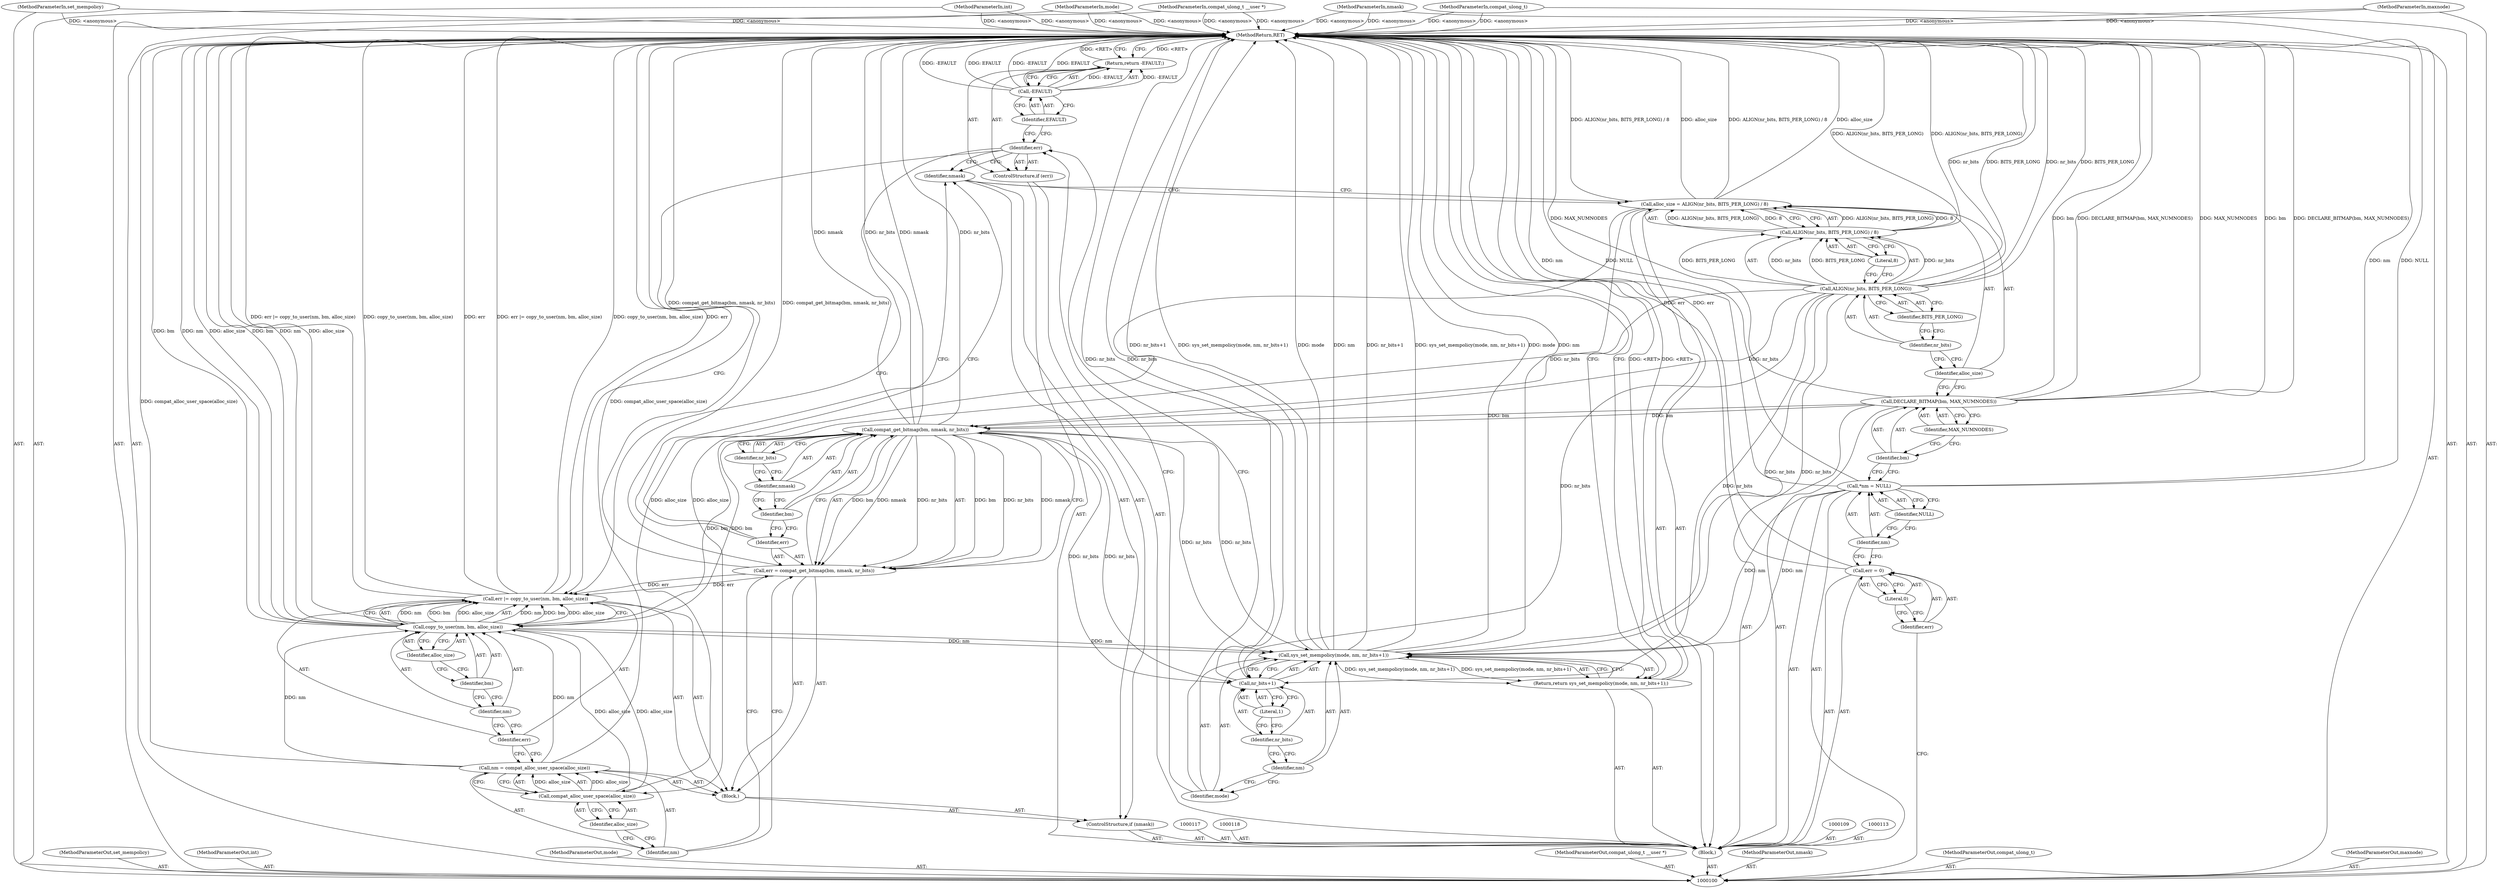 digraph "1_linux_cf01fb9985e8deb25ccf0ea54d916b8871ae0e62" {
"1000160" [label="(MethodReturn,RET)"];
"1000101" [label="(MethodParameterIn,set_mempolicy)"];
"1000230" [label="(MethodParameterOut,set_mempolicy)"];
"1000102" [label="(MethodParameterIn,int)"];
"1000231" [label="(MethodParameterOut,int)"];
"1000103" [label="(MethodParameterIn,mode)"];
"1000232" [label="(MethodParameterOut,mode)"];
"1000104" [label="(MethodParameterIn,compat_ulong_t __user *)"];
"1000233" [label="(MethodParameterOut,compat_ulong_t __user *)"];
"1000105" [label="(MethodParameterIn,nmask)"];
"1000234" [label="(MethodParameterOut,nmask)"];
"1000124" [label="(Call,ALIGN(nr_bits, BITS_PER_LONG) / 8)"];
"1000125" [label="(Call,ALIGN(nr_bits, BITS_PER_LONG))"];
"1000122" [label="(Call,alloc_size = ALIGN(nr_bits, BITS_PER_LONG) / 8)"];
"1000123" [label="(Identifier,alloc_size)"];
"1000126" [label="(Identifier,nr_bits)"];
"1000127" [label="(Identifier,BITS_PER_LONG)"];
"1000128" [label="(Literal,8)"];
"1000131" [label="(Block,)"];
"1000129" [label="(ControlStructure,if (nmask))"];
"1000130" [label="(Identifier,nmask)"];
"1000132" [label="(Call,err = compat_get_bitmap(bm, nmask, nr_bits))"];
"1000133" [label="(Identifier,err)"];
"1000135" [label="(Identifier,bm)"];
"1000136" [label="(Identifier,nmask)"];
"1000137" [label="(Identifier,nr_bits)"];
"1000134" [label="(Call,compat_get_bitmap(bm, nmask, nr_bits))"];
"1000138" [label="(Call,nm = compat_alloc_user_space(alloc_size))"];
"1000139" [label="(Identifier,nm)"];
"1000141" [label="(Identifier,alloc_size)"];
"1000140" [label="(Call,compat_alloc_user_space(alloc_size))"];
"1000142" [label="(Call,err |= copy_to_user(nm, bm, alloc_size))"];
"1000143" [label="(Identifier,err)"];
"1000145" [label="(Identifier,nm)"];
"1000146" [label="(Identifier,bm)"];
"1000147" [label="(Identifier,alloc_size)"];
"1000144" [label="(Call,copy_to_user(nm, bm, alloc_size))"];
"1000148" [label="(ControlStructure,if (err))"];
"1000149" [label="(Identifier,err)"];
"1000152" [label="(Identifier,EFAULT)"];
"1000150" [label="(Return,return -EFAULT;)"];
"1000151" [label="(Call,-EFAULT)"];
"1000106" [label="(MethodParameterIn,compat_ulong_t)"];
"1000235" [label="(MethodParameterOut,compat_ulong_t)"];
"1000107" [label="(MethodParameterIn,maxnode)"];
"1000236" [label="(MethodParameterOut,maxnode)"];
"1000153" [label="(Return,return sys_set_mempolicy(mode, nm, nr_bits+1);)"];
"1000155" [label="(Identifier,mode)"];
"1000156" [label="(Identifier,nm)"];
"1000157" [label="(Call,nr_bits+1)"];
"1000158" [label="(Identifier,nr_bits)"];
"1000159" [label="(Literal,1)"];
"1000154" [label="(Call,sys_set_mempolicy(mode, nm, nr_bits+1))"];
"1000108" [label="(Block,)"];
"1000112" [label="(Literal,0)"];
"1000110" [label="(Call,err = 0)"];
"1000111" [label="(Identifier,err)"];
"1000114" [label="(Call,*nm = NULL)"];
"1000115" [label="(Identifier,nm)"];
"1000116" [label="(Identifier,NULL)"];
"1000120" [label="(Identifier,bm)"];
"1000119" [label="(Call,DECLARE_BITMAP(bm, MAX_NUMNODES))"];
"1000121" [label="(Identifier,MAX_NUMNODES)"];
"1000160" -> "1000100"  [label="AST: "];
"1000160" -> "1000150"  [label="CFG: "];
"1000160" -> "1000153"  [label="CFG: "];
"1000153" -> "1000160"  [label="DDG: <RET>"];
"1000125" -> "1000160"  [label="DDG: nr_bits"];
"1000125" -> "1000160"  [label="DDG: BITS_PER_LONG"];
"1000142" -> "1000160"  [label="DDG: err |= copy_to_user(nm, bm, alloc_size)"];
"1000142" -> "1000160"  [label="DDG: copy_to_user(nm, bm, alloc_size)"];
"1000142" -> "1000160"  [label="DDG: err"];
"1000124" -> "1000160"  [label="DDG: ALIGN(nr_bits, BITS_PER_LONG)"];
"1000154" -> "1000160"  [label="DDG: nr_bits+1"];
"1000154" -> "1000160"  [label="DDG: sys_set_mempolicy(mode, nm, nr_bits+1)"];
"1000154" -> "1000160"  [label="DDG: mode"];
"1000154" -> "1000160"  [label="DDG: nm"];
"1000104" -> "1000160"  [label="DDG: <anonymous>"];
"1000105" -> "1000160"  [label="DDG: <anonymous>"];
"1000102" -> "1000160"  [label="DDG: <anonymous>"];
"1000119" -> "1000160"  [label="DDG: DECLARE_BITMAP(bm, MAX_NUMNODES)"];
"1000119" -> "1000160"  [label="DDG: MAX_NUMNODES"];
"1000119" -> "1000160"  [label="DDG: bm"];
"1000144" -> "1000160"  [label="DDG: bm"];
"1000144" -> "1000160"  [label="DDG: nm"];
"1000144" -> "1000160"  [label="DDG: alloc_size"];
"1000122" -> "1000160"  [label="DDG: ALIGN(nr_bits, BITS_PER_LONG) / 8"];
"1000122" -> "1000160"  [label="DDG: alloc_size"];
"1000107" -> "1000160"  [label="DDG: <anonymous>"];
"1000151" -> "1000160"  [label="DDG: -EFAULT"];
"1000151" -> "1000160"  [label="DDG: EFAULT"];
"1000138" -> "1000160"  [label="DDG: compat_alloc_user_space(alloc_size)"];
"1000132" -> "1000160"  [label="DDG: compat_get_bitmap(bm, nmask, nr_bits)"];
"1000157" -> "1000160"  [label="DDG: nr_bits"];
"1000103" -> "1000160"  [label="DDG: <anonymous>"];
"1000114" -> "1000160"  [label="DDG: nm"];
"1000114" -> "1000160"  [label="DDG: NULL"];
"1000101" -> "1000160"  [label="DDG: <anonymous>"];
"1000134" -> "1000160"  [label="DDG: nmask"];
"1000134" -> "1000160"  [label="DDG: nr_bits"];
"1000110" -> "1000160"  [label="DDG: err"];
"1000106" -> "1000160"  [label="DDG: <anonymous>"];
"1000150" -> "1000160"  [label="DDG: <RET>"];
"1000101" -> "1000100"  [label="AST: "];
"1000101" -> "1000160"  [label="DDG: <anonymous>"];
"1000230" -> "1000100"  [label="AST: "];
"1000102" -> "1000100"  [label="AST: "];
"1000102" -> "1000160"  [label="DDG: <anonymous>"];
"1000231" -> "1000100"  [label="AST: "];
"1000103" -> "1000100"  [label="AST: "];
"1000103" -> "1000160"  [label="DDG: <anonymous>"];
"1000232" -> "1000100"  [label="AST: "];
"1000104" -> "1000100"  [label="AST: "];
"1000104" -> "1000160"  [label="DDG: <anonymous>"];
"1000233" -> "1000100"  [label="AST: "];
"1000105" -> "1000100"  [label="AST: "];
"1000105" -> "1000160"  [label="DDG: <anonymous>"];
"1000234" -> "1000100"  [label="AST: "];
"1000124" -> "1000122"  [label="AST: "];
"1000124" -> "1000128"  [label="CFG: "];
"1000125" -> "1000124"  [label="AST: "];
"1000128" -> "1000124"  [label="AST: "];
"1000122" -> "1000124"  [label="CFG: "];
"1000124" -> "1000160"  [label="DDG: ALIGN(nr_bits, BITS_PER_LONG)"];
"1000124" -> "1000122"  [label="DDG: ALIGN(nr_bits, BITS_PER_LONG)"];
"1000124" -> "1000122"  [label="DDG: 8"];
"1000125" -> "1000124"  [label="DDG: nr_bits"];
"1000125" -> "1000124"  [label="DDG: BITS_PER_LONG"];
"1000125" -> "1000124"  [label="AST: "];
"1000125" -> "1000127"  [label="CFG: "];
"1000126" -> "1000125"  [label="AST: "];
"1000127" -> "1000125"  [label="AST: "];
"1000128" -> "1000125"  [label="CFG: "];
"1000125" -> "1000160"  [label="DDG: nr_bits"];
"1000125" -> "1000160"  [label="DDG: BITS_PER_LONG"];
"1000125" -> "1000124"  [label="DDG: nr_bits"];
"1000125" -> "1000124"  [label="DDG: BITS_PER_LONG"];
"1000125" -> "1000134"  [label="DDG: nr_bits"];
"1000125" -> "1000154"  [label="DDG: nr_bits"];
"1000125" -> "1000157"  [label="DDG: nr_bits"];
"1000122" -> "1000108"  [label="AST: "];
"1000122" -> "1000124"  [label="CFG: "];
"1000123" -> "1000122"  [label="AST: "];
"1000124" -> "1000122"  [label="AST: "];
"1000130" -> "1000122"  [label="CFG: "];
"1000122" -> "1000160"  [label="DDG: ALIGN(nr_bits, BITS_PER_LONG) / 8"];
"1000122" -> "1000160"  [label="DDG: alloc_size"];
"1000124" -> "1000122"  [label="DDG: ALIGN(nr_bits, BITS_PER_LONG)"];
"1000124" -> "1000122"  [label="DDG: 8"];
"1000122" -> "1000140"  [label="DDG: alloc_size"];
"1000123" -> "1000122"  [label="AST: "];
"1000123" -> "1000119"  [label="CFG: "];
"1000126" -> "1000123"  [label="CFG: "];
"1000126" -> "1000125"  [label="AST: "];
"1000126" -> "1000123"  [label="CFG: "];
"1000127" -> "1000126"  [label="CFG: "];
"1000127" -> "1000125"  [label="AST: "];
"1000127" -> "1000126"  [label="CFG: "];
"1000125" -> "1000127"  [label="CFG: "];
"1000128" -> "1000124"  [label="AST: "];
"1000128" -> "1000125"  [label="CFG: "];
"1000124" -> "1000128"  [label="CFG: "];
"1000131" -> "1000129"  [label="AST: "];
"1000132" -> "1000131"  [label="AST: "];
"1000138" -> "1000131"  [label="AST: "];
"1000142" -> "1000131"  [label="AST: "];
"1000129" -> "1000108"  [label="AST: "];
"1000130" -> "1000129"  [label="AST: "];
"1000131" -> "1000129"  [label="AST: "];
"1000130" -> "1000129"  [label="AST: "];
"1000130" -> "1000122"  [label="CFG: "];
"1000133" -> "1000130"  [label="CFG: "];
"1000149" -> "1000130"  [label="CFG: "];
"1000132" -> "1000131"  [label="AST: "];
"1000132" -> "1000134"  [label="CFG: "];
"1000133" -> "1000132"  [label="AST: "];
"1000134" -> "1000132"  [label="AST: "];
"1000139" -> "1000132"  [label="CFG: "];
"1000132" -> "1000160"  [label="DDG: compat_get_bitmap(bm, nmask, nr_bits)"];
"1000134" -> "1000132"  [label="DDG: bm"];
"1000134" -> "1000132"  [label="DDG: nmask"];
"1000134" -> "1000132"  [label="DDG: nr_bits"];
"1000132" -> "1000142"  [label="DDG: err"];
"1000133" -> "1000132"  [label="AST: "];
"1000133" -> "1000130"  [label="CFG: "];
"1000135" -> "1000133"  [label="CFG: "];
"1000135" -> "1000134"  [label="AST: "];
"1000135" -> "1000133"  [label="CFG: "];
"1000136" -> "1000135"  [label="CFG: "];
"1000136" -> "1000134"  [label="AST: "];
"1000136" -> "1000135"  [label="CFG: "];
"1000137" -> "1000136"  [label="CFG: "];
"1000137" -> "1000134"  [label="AST: "];
"1000137" -> "1000136"  [label="CFG: "];
"1000134" -> "1000137"  [label="CFG: "];
"1000134" -> "1000132"  [label="AST: "];
"1000134" -> "1000137"  [label="CFG: "];
"1000135" -> "1000134"  [label="AST: "];
"1000136" -> "1000134"  [label="AST: "];
"1000137" -> "1000134"  [label="AST: "];
"1000132" -> "1000134"  [label="CFG: "];
"1000134" -> "1000160"  [label="DDG: nmask"];
"1000134" -> "1000160"  [label="DDG: nr_bits"];
"1000134" -> "1000132"  [label="DDG: bm"];
"1000134" -> "1000132"  [label="DDG: nmask"];
"1000134" -> "1000132"  [label="DDG: nr_bits"];
"1000119" -> "1000134"  [label="DDG: bm"];
"1000125" -> "1000134"  [label="DDG: nr_bits"];
"1000134" -> "1000144"  [label="DDG: bm"];
"1000134" -> "1000154"  [label="DDG: nr_bits"];
"1000134" -> "1000157"  [label="DDG: nr_bits"];
"1000138" -> "1000131"  [label="AST: "];
"1000138" -> "1000140"  [label="CFG: "];
"1000139" -> "1000138"  [label="AST: "];
"1000140" -> "1000138"  [label="AST: "];
"1000143" -> "1000138"  [label="CFG: "];
"1000138" -> "1000160"  [label="DDG: compat_alloc_user_space(alloc_size)"];
"1000140" -> "1000138"  [label="DDG: alloc_size"];
"1000138" -> "1000144"  [label="DDG: nm"];
"1000139" -> "1000138"  [label="AST: "];
"1000139" -> "1000132"  [label="CFG: "];
"1000141" -> "1000139"  [label="CFG: "];
"1000141" -> "1000140"  [label="AST: "];
"1000141" -> "1000139"  [label="CFG: "];
"1000140" -> "1000141"  [label="CFG: "];
"1000140" -> "1000138"  [label="AST: "];
"1000140" -> "1000141"  [label="CFG: "];
"1000141" -> "1000140"  [label="AST: "];
"1000138" -> "1000140"  [label="CFG: "];
"1000140" -> "1000138"  [label="DDG: alloc_size"];
"1000122" -> "1000140"  [label="DDG: alloc_size"];
"1000140" -> "1000144"  [label="DDG: alloc_size"];
"1000142" -> "1000131"  [label="AST: "];
"1000142" -> "1000144"  [label="CFG: "];
"1000143" -> "1000142"  [label="AST: "];
"1000144" -> "1000142"  [label="AST: "];
"1000149" -> "1000142"  [label="CFG: "];
"1000142" -> "1000160"  [label="DDG: err |= copy_to_user(nm, bm, alloc_size)"];
"1000142" -> "1000160"  [label="DDG: copy_to_user(nm, bm, alloc_size)"];
"1000142" -> "1000160"  [label="DDG: err"];
"1000132" -> "1000142"  [label="DDG: err"];
"1000144" -> "1000142"  [label="DDG: nm"];
"1000144" -> "1000142"  [label="DDG: bm"];
"1000144" -> "1000142"  [label="DDG: alloc_size"];
"1000143" -> "1000142"  [label="AST: "];
"1000143" -> "1000138"  [label="CFG: "];
"1000145" -> "1000143"  [label="CFG: "];
"1000145" -> "1000144"  [label="AST: "];
"1000145" -> "1000143"  [label="CFG: "];
"1000146" -> "1000145"  [label="CFG: "];
"1000146" -> "1000144"  [label="AST: "];
"1000146" -> "1000145"  [label="CFG: "];
"1000147" -> "1000146"  [label="CFG: "];
"1000147" -> "1000144"  [label="AST: "];
"1000147" -> "1000146"  [label="CFG: "];
"1000144" -> "1000147"  [label="CFG: "];
"1000144" -> "1000142"  [label="AST: "];
"1000144" -> "1000147"  [label="CFG: "];
"1000145" -> "1000144"  [label="AST: "];
"1000146" -> "1000144"  [label="AST: "];
"1000147" -> "1000144"  [label="AST: "];
"1000142" -> "1000144"  [label="CFG: "];
"1000144" -> "1000160"  [label="DDG: bm"];
"1000144" -> "1000160"  [label="DDG: nm"];
"1000144" -> "1000160"  [label="DDG: alloc_size"];
"1000144" -> "1000142"  [label="DDG: nm"];
"1000144" -> "1000142"  [label="DDG: bm"];
"1000144" -> "1000142"  [label="DDG: alloc_size"];
"1000138" -> "1000144"  [label="DDG: nm"];
"1000134" -> "1000144"  [label="DDG: bm"];
"1000140" -> "1000144"  [label="DDG: alloc_size"];
"1000144" -> "1000154"  [label="DDG: nm"];
"1000148" -> "1000108"  [label="AST: "];
"1000149" -> "1000148"  [label="AST: "];
"1000150" -> "1000148"  [label="AST: "];
"1000149" -> "1000148"  [label="AST: "];
"1000149" -> "1000142"  [label="CFG: "];
"1000149" -> "1000130"  [label="CFG: "];
"1000152" -> "1000149"  [label="CFG: "];
"1000155" -> "1000149"  [label="CFG: "];
"1000152" -> "1000151"  [label="AST: "];
"1000152" -> "1000149"  [label="CFG: "];
"1000151" -> "1000152"  [label="CFG: "];
"1000150" -> "1000148"  [label="AST: "];
"1000150" -> "1000151"  [label="CFG: "];
"1000151" -> "1000150"  [label="AST: "];
"1000160" -> "1000150"  [label="CFG: "];
"1000150" -> "1000160"  [label="DDG: <RET>"];
"1000151" -> "1000150"  [label="DDG: -EFAULT"];
"1000151" -> "1000150"  [label="AST: "];
"1000151" -> "1000152"  [label="CFG: "];
"1000152" -> "1000151"  [label="AST: "];
"1000150" -> "1000151"  [label="CFG: "];
"1000151" -> "1000160"  [label="DDG: -EFAULT"];
"1000151" -> "1000160"  [label="DDG: EFAULT"];
"1000151" -> "1000150"  [label="DDG: -EFAULT"];
"1000106" -> "1000100"  [label="AST: "];
"1000106" -> "1000160"  [label="DDG: <anonymous>"];
"1000235" -> "1000100"  [label="AST: "];
"1000107" -> "1000100"  [label="AST: "];
"1000107" -> "1000160"  [label="DDG: <anonymous>"];
"1000236" -> "1000100"  [label="AST: "];
"1000153" -> "1000108"  [label="AST: "];
"1000153" -> "1000154"  [label="CFG: "];
"1000154" -> "1000153"  [label="AST: "];
"1000160" -> "1000153"  [label="CFG: "];
"1000153" -> "1000160"  [label="DDG: <RET>"];
"1000154" -> "1000153"  [label="DDG: sys_set_mempolicy(mode, nm, nr_bits+1)"];
"1000155" -> "1000154"  [label="AST: "];
"1000155" -> "1000149"  [label="CFG: "];
"1000156" -> "1000155"  [label="CFG: "];
"1000156" -> "1000154"  [label="AST: "];
"1000156" -> "1000155"  [label="CFG: "];
"1000158" -> "1000156"  [label="CFG: "];
"1000157" -> "1000154"  [label="AST: "];
"1000157" -> "1000159"  [label="CFG: "];
"1000158" -> "1000157"  [label="AST: "];
"1000159" -> "1000157"  [label="AST: "];
"1000154" -> "1000157"  [label="CFG: "];
"1000157" -> "1000160"  [label="DDG: nr_bits"];
"1000125" -> "1000157"  [label="DDG: nr_bits"];
"1000134" -> "1000157"  [label="DDG: nr_bits"];
"1000158" -> "1000157"  [label="AST: "];
"1000158" -> "1000156"  [label="CFG: "];
"1000159" -> "1000158"  [label="CFG: "];
"1000159" -> "1000157"  [label="AST: "];
"1000159" -> "1000158"  [label="CFG: "];
"1000157" -> "1000159"  [label="CFG: "];
"1000154" -> "1000153"  [label="AST: "];
"1000154" -> "1000157"  [label="CFG: "];
"1000155" -> "1000154"  [label="AST: "];
"1000156" -> "1000154"  [label="AST: "];
"1000157" -> "1000154"  [label="AST: "];
"1000153" -> "1000154"  [label="CFG: "];
"1000154" -> "1000160"  [label="DDG: nr_bits+1"];
"1000154" -> "1000160"  [label="DDG: sys_set_mempolicy(mode, nm, nr_bits+1)"];
"1000154" -> "1000160"  [label="DDG: mode"];
"1000154" -> "1000160"  [label="DDG: nm"];
"1000154" -> "1000153"  [label="DDG: sys_set_mempolicy(mode, nm, nr_bits+1)"];
"1000114" -> "1000154"  [label="DDG: nm"];
"1000144" -> "1000154"  [label="DDG: nm"];
"1000125" -> "1000154"  [label="DDG: nr_bits"];
"1000134" -> "1000154"  [label="DDG: nr_bits"];
"1000108" -> "1000100"  [label="AST: "];
"1000109" -> "1000108"  [label="AST: "];
"1000110" -> "1000108"  [label="AST: "];
"1000113" -> "1000108"  [label="AST: "];
"1000114" -> "1000108"  [label="AST: "];
"1000117" -> "1000108"  [label="AST: "];
"1000118" -> "1000108"  [label="AST: "];
"1000119" -> "1000108"  [label="AST: "];
"1000122" -> "1000108"  [label="AST: "];
"1000129" -> "1000108"  [label="AST: "];
"1000148" -> "1000108"  [label="AST: "];
"1000153" -> "1000108"  [label="AST: "];
"1000112" -> "1000110"  [label="AST: "];
"1000112" -> "1000111"  [label="CFG: "];
"1000110" -> "1000112"  [label="CFG: "];
"1000110" -> "1000108"  [label="AST: "];
"1000110" -> "1000112"  [label="CFG: "];
"1000111" -> "1000110"  [label="AST: "];
"1000112" -> "1000110"  [label="AST: "];
"1000115" -> "1000110"  [label="CFG: "];
"1000110" -> "1000160"  [label="DDG: err"];
"1000111" -> "1000110"  [label="AST: "];
"1000111" -> "1000100"  [label="CFG: "];
"1000112" -> "1000111"  [label="CFG: "];
"1000114" -> "1000108"  [label="AST: "];
"1000114" -> "1000116"  [label="CFG: "];
"1000115" -> "1000114"  [label="AST: "];
"1000116" -> "1000114"  [label="AST: "];
"1000120" -> "1000114"  [label="CFG: "];
"1000114" -> "1000160"  [label="DDG: nm"];
"1000114" -> "1000160"  [label="DDG: NULL"];
"1000114" -> "1000154"  [label="DDG: nm"];
"1000115" -> "1000114"  [label="AST: "];
"1000115" -> "1000110"  [label="CFG: "];
"1000116" -> "1000115"  [label="CFG: "];
"1000116" -> "1000114"  [label="AST: "];
"1000116" -> "1000115"  [label="CFG: "];
"1000114" -> "1000116"  [label="CFG: "];
"1000120" -> "1000119"  [label="AST: "];
"1000120" -> "1000114"  [label="CFG: "];
"1000121" -> "1000120"  [label="CFG: "];
"1000119" -> "1000108"  [label="AST: "];
"1000119" -> "1000121"  [label="CFG: "];
"1000120" -> "1000119"  [label="AST: "];
"1000121" -> "1000119"  [label="AST: "];
"1000123" -> "1000119"  [label="CFG: "];
"1000119" -> "1000160"  [label="DDG: DECLARE_BITMAP(bm, MAX_NUMNODES)"];
"1000119" -> "1000160"  [label="DDG: MAX_NUMNODES"];
"1000119" -> "1000160"  [label="DDG: bm"];
"1000119" -> "1000134"  [label="DDG: bm"];
"1000121" -> "1000119"  [label="AST: "];
"1000121" -> "1000120"  [label="CFG: "];
"1000119" -> "1000121"  [label="CFG: "];
}
